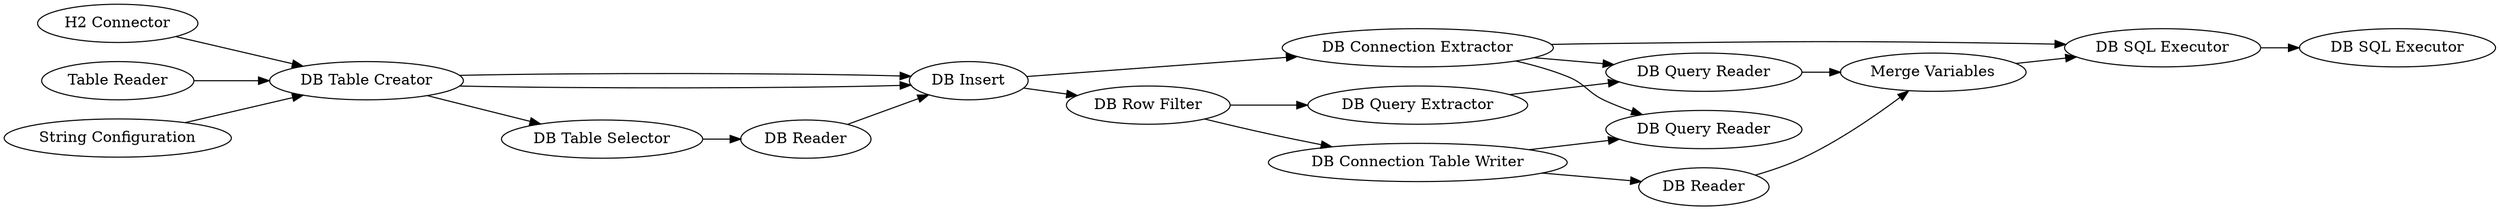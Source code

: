 digraph {
	22 [label="H2 Connector"]
	58 [label="Table Reader"]
	59 [label="DB Table Creator"]
	60 [label="DB Insert"]
	61 [label="String Configuration"]
	63 [label="DB Row Filter"]
	64 [label="DB Query Extractor"]
	67 [label="DB Reader"]
	71 [label="DB Connection Extractor"]
	72 [label="DB Query Reader"]
	75 [label="DB Table Selector"]
	76 [label="DB Reader"]
	77 [label="DB SQL Executor"]
	78 [label="Merge Variables"]
	79 [label="DB Connection Table Writer"]
	1869 [label="DB Query Reader"]
	1870 [label="DB SQL Executor"]
	22 -> 59
	58 -> 59
	59 -> 60
	59 -> 60
	59 -> 75
	60 -> 63
	60 -> 71
	61 -> 59
	63 -> 79
	63 -> 64
	64 -> 72
	67 -> 78
	71 -> 77
	71 -> 1869
	71 -> 72
	72 -> 78
	75 -> 76
	76 -> 60
	77 -> 1870
	78 -> 77
	79 -> 1869
	79 -> 67
	rankdir=LR
}
